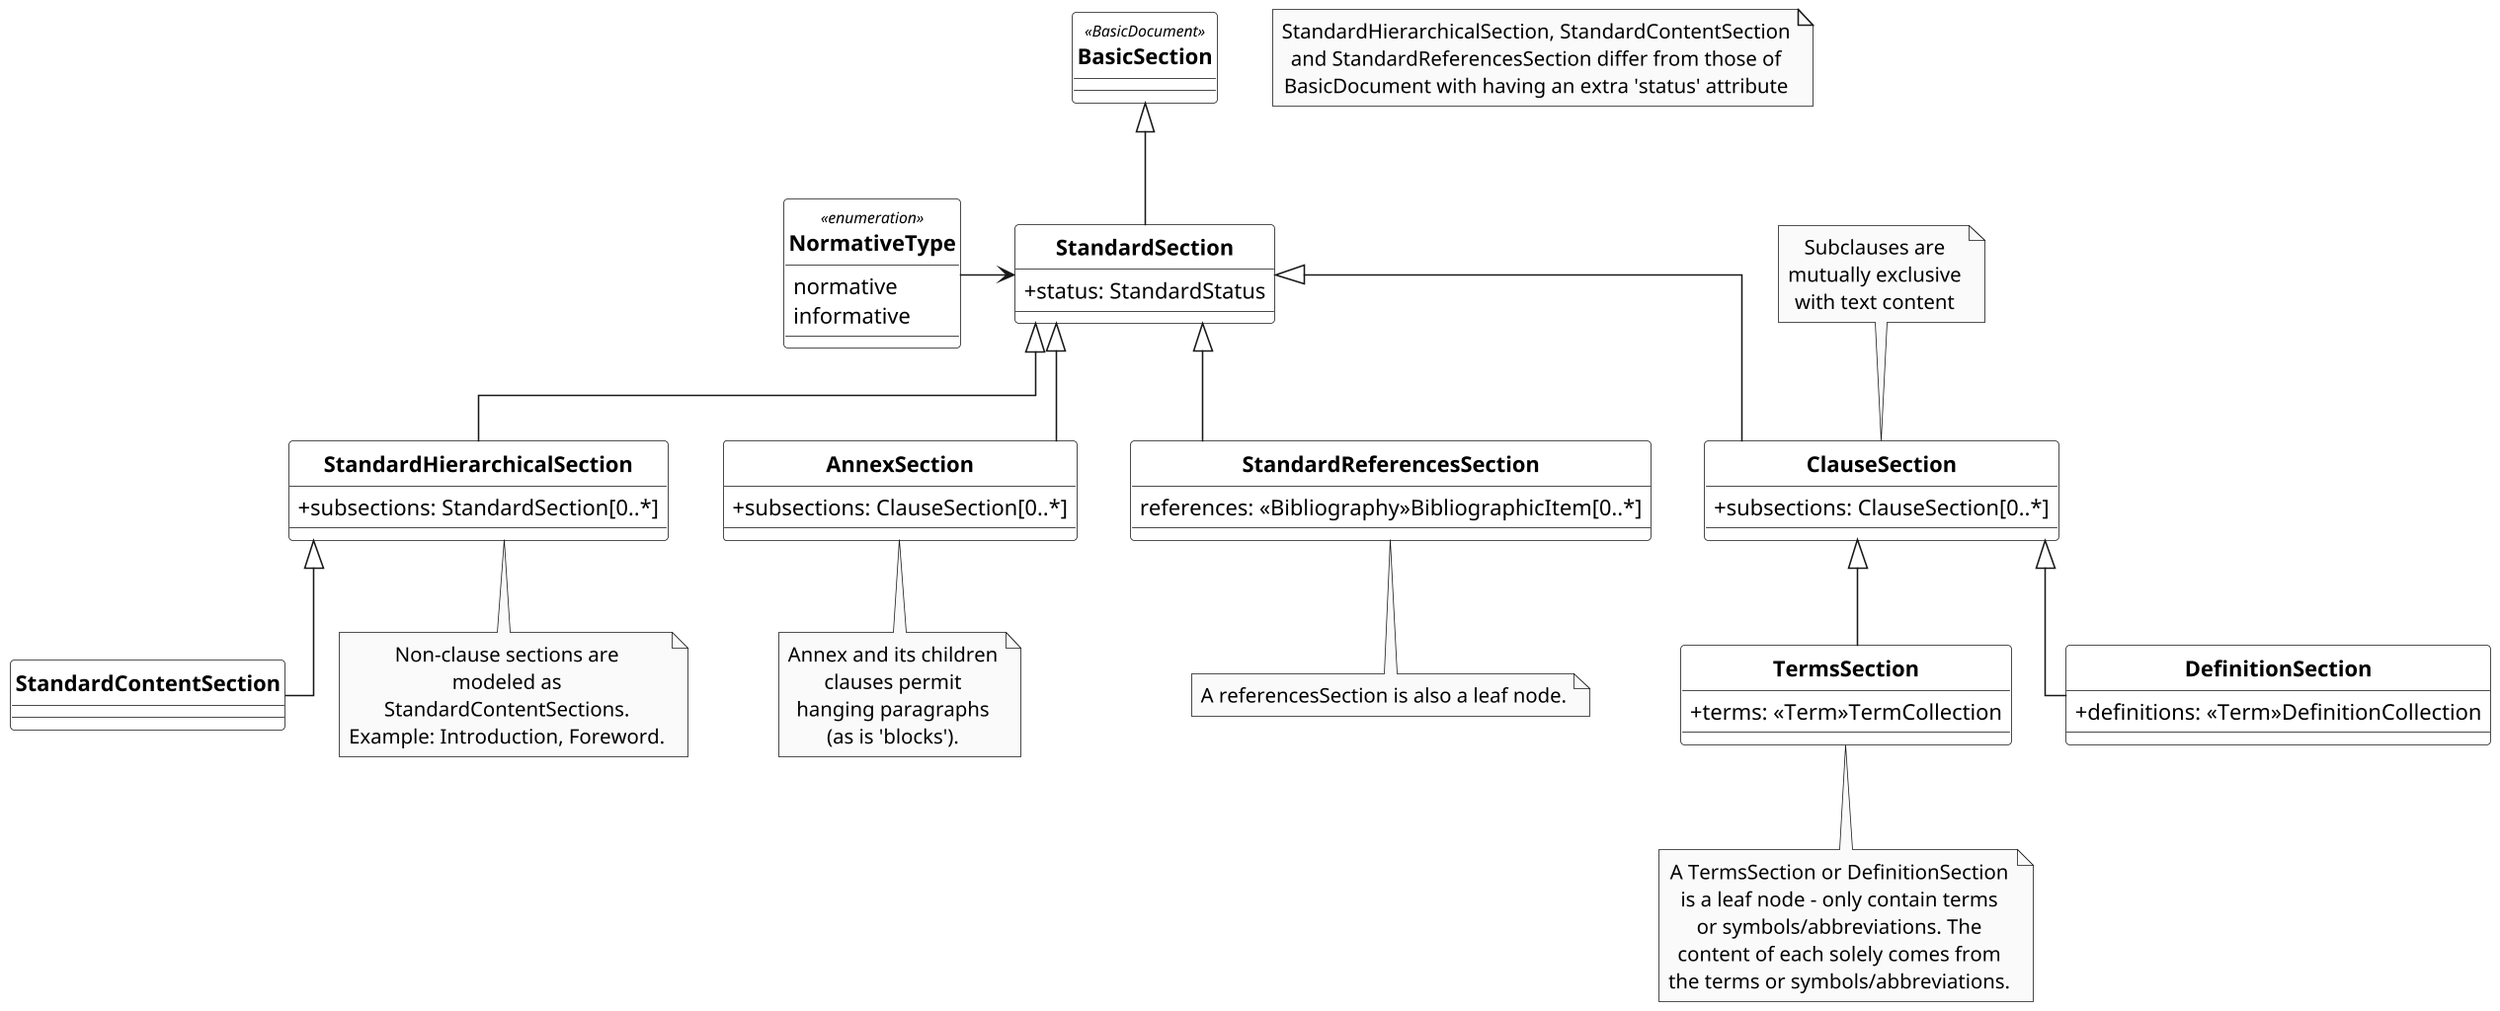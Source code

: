 @startuml StandardDoc_Sections
/'
Diagram:        StandardDoc_Sections
DateCreate:     22/08/2018
Description:    Metanorma StandardDocument ("StanDoc") is a family of document models that forms the basis of Metanorma IsoDoc, which is used to represent 
                ISO Standards and similarly structured standards. It itself is an instantiation of BasicDocument (BasicDoc)
                It is one of the document models that Selagraph operates on.
                Metanorma StandardDocument itself is a document model can form the basis of multiple standard document types, including:
                
                - ISO Standards
                - CSD Standards
                - Chinese Standards (GB and family)
                
                The Relaton Bibliography UML models used within these models are located here: Relaton BibModels

Hystory of changes:
> DD/MM/YYYY
    - 
    - 
'/

'******* CONFIGURATION ************************************************
skinparam classAttributeIconSize 0
skinparam Dpi 150
skinparam Monochrome true
skinparam LineType ortho
hide circle
/' skinparam CircledCharacterRadius 0 '/
/' skinparam CircledCharacterFontSize 0 '/
skinparam Default {
TextAlignment center
FontName Helvetica
}
skinparam Class {
AttributeIconSize 0
BackgroundColor White
FontStyle bold
StereotypeFontSize 10
}
skinparam Rectangle {
BackgroundColor White
FontStyle bold
FontSize 11
StereotypeFontSize 10
}
skinparam Object {
BackgroundColor White
FontStyle bold
FontSize 11
StereotypeFontSize 10
}

skinparam Entity {
StereotypeFontSize 10
}

'******* CLASS DEFINITION *********************************************
class BasicSection <<BasicDocument>> {
   
}

class StandardSection {
    +status: StandardStatus
}

class StandardHierarchicalSection{
    +subsections: StandardSection[0..*]
}

class StandardContentSection{

}

class ClauseSection{
    +subsections: ClauseSection[0..*]
}

class TermsSection{
    +terms: <<Term>>TermCollection
}

class DefinitionSection{
    +definitions: <<Term>>DefinitionCollection
}

class AnnexSection{
    +subsections: ClauseSection[0..*]
}

class StandardReferencesSection{
    references: <<Bibliography>>BibliographicItem[0..*]
}

enum NormativeType <<enumeration>>{
    normative
    informative
}

'******* NOTES ********************************************************
note "StandardHierarchicalSection, StandardContentSection\nand StandardReferencesSection differ from those of\nBasicDocument with having an extra 'status' attribute" as N1
note bottom of StandardHierarchicalSection: Non-clause sections are\nmodeled as\nStandardContentSections.\nExample: Introduction, Foreword.
note top of ClauseSection: Subclauses are\nmutually exclusive\nwith text content
note bottom of TermsSection: A TermsSection or DefinitionSection\nis a leaf node - only contain terms\nor symbols/abbreviations. The\ncontent of each solely comes from\nthe terms or symbols/abbreviations.
note bottom of AnnexSection: Annex and its children\nclauses permit\nhanging paragraphs\n(as is 'blocks').
note bottom of StandardReferencesSection: A referencesSection is also a leaf node.

'******* CLASS RELATIONS **********************************************
BasicSection <|-- StandardSection

StandardSection <-left- NormativeType
StandardSection <|-- StandardHierarchicalSection
StandardSection <|-- ClauseSection
StandardSection <|-- AnnexSection
StandardSection <|-- StandardReferencesSection

StandardHierarchicalSection <|-- StandardContentSection

ClauseSection <|-- TermsSection
ClauseSection <|-- DefinitionSection

@enduml
